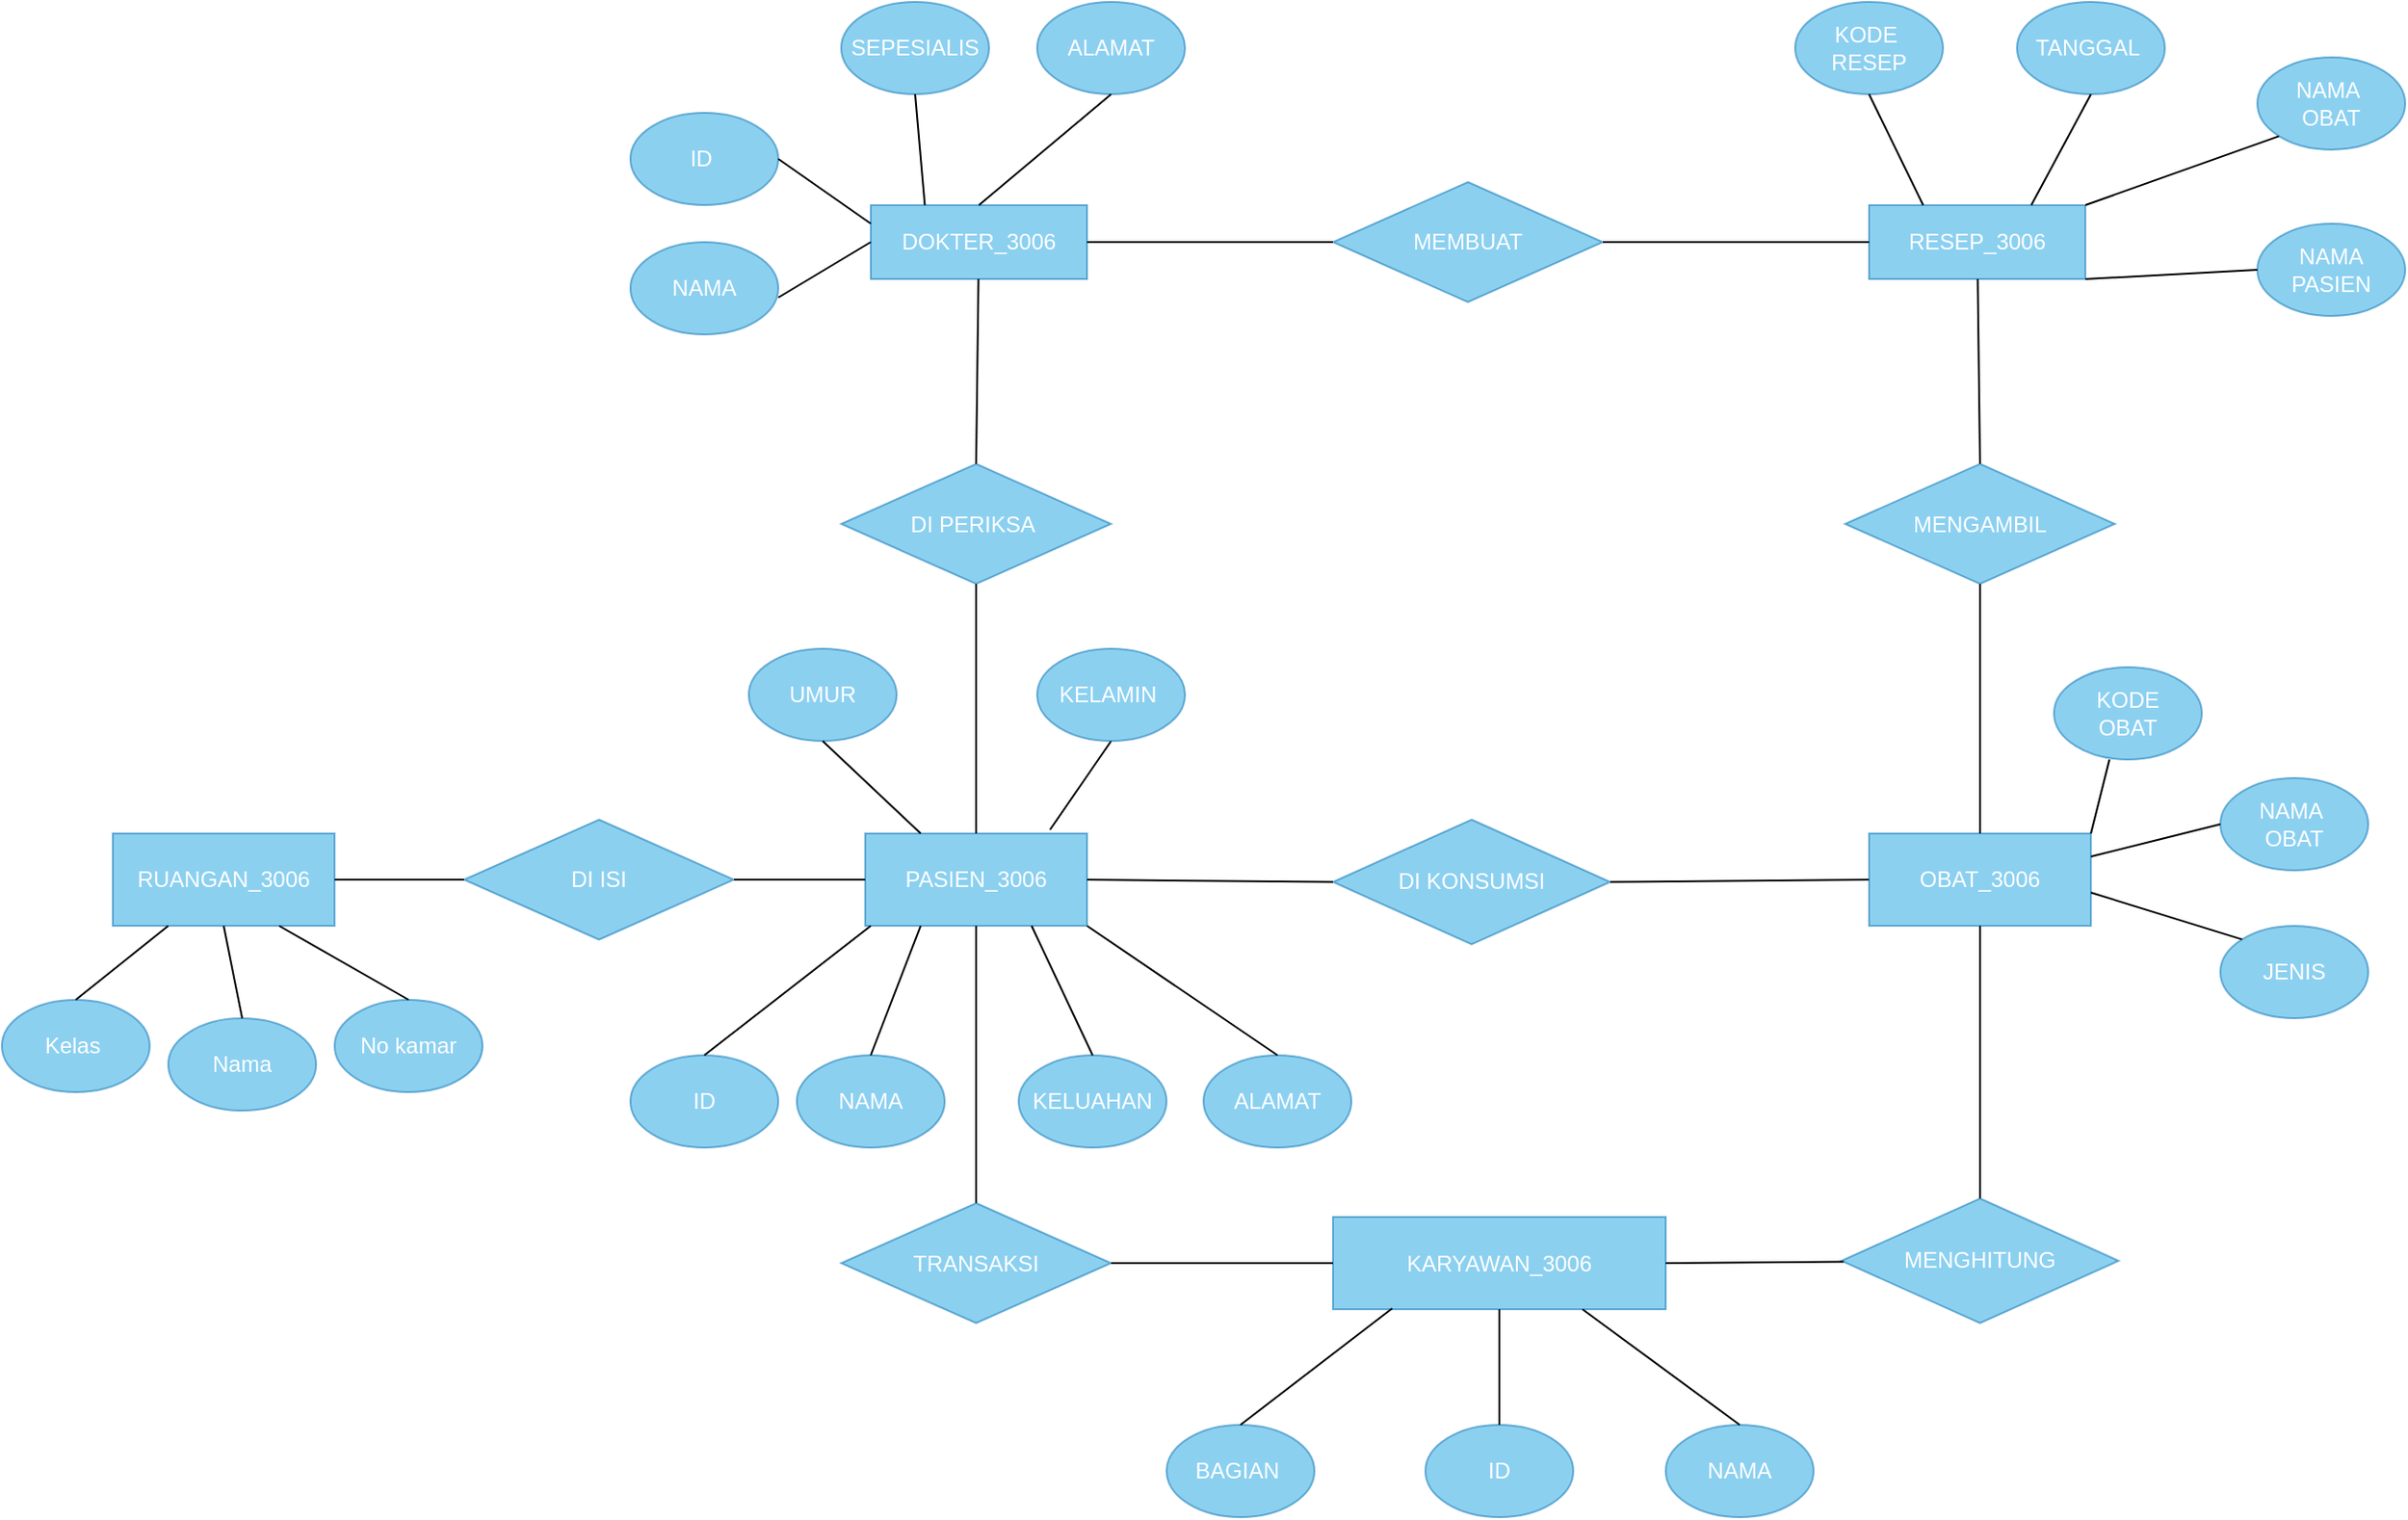 <mxfile version="13.8.0" type="github">
  <diagram id="hjyMmmaHEuyWz4soMZXr" name="Page-1">
    <mxGraphModel dx="1695" dy="1651" grid="1" gridSize="10" guides="1" tooltips="1" connect="1" arrows="1" fold="1" page="1" pageScale="1" pageWidth="827" pageHeight="1169" math="0" shadow="0">
      <root>
        <mxCell id="0" />
        <mxCell id="1" parent="0" />
        <mxCell id="RMXHDSrhsxgJDbeEPUFx-2" value="RUANGAN_3006" style="rounded=0;whiteSpace=wrap;html=1;opacity=50;strokeColor=#006EAF;fontColor=#ffffff;fillColor=#1ba1e2;" vertex="1" parent="1">
          <mxGeometry x="30" y="290" width="120" height="50" as="geometry" />
        </mxCell>
        <mxCell id="RMXHDSrhsxgJDbeEPUFx-3" value="Kelas&amp;nbsp;" style="ellipse;whiteSpace=wrap;html=1;opacity=50;fillColor=#1ba1e2;strokeColor=#006EAF;fontColor=#ffffff;" vertex="1" parent="1">
          <mxGeometry x="-30" y="380" width="80" height="50" as="geometry" />
        </mxCell>
        <mxCell id="RMXHDSrhsxgJDbeEPUFx-4" value="Nama" style="ellipse;whiteSpace=wrap;html=1;opacity=50;fillColor=#1ba1e2;strokeColor=#006EAF;fontColor=#ffffff;" vertex="1" parent="1">
          <mxGeometry x="60" y="390" width="80" height="50" as="geometry" />
        </mxCell>
        <mxCell id="RMXHDSrhsxgJDbeEPUFx-5" value="No kamar" style="ellipse;whiteSpace=wrap;html=1;opacity=50;fillColor=#1ba1e2;strokeColor=#006EAF;fontColor=#ffffff;" vertex="1" parent="1">
          <mxGeometry x="150" y="380" width="80" height="50" as="geometry" />
        </mxCell>
        <mxCell id="RMXHDSrhsxgJDbeEPUFx-6" value="" style="endArrow=none;html=1;" edge="1" parent="1">
          <mxGeometry width="50" height="50" relative="1" as="geometry">
            <mxPoint x="10" y="380" as="sourcePoint" />
            <mxPoint x="60" y="340" as="targetPoint" />
          </mxGeometry>
        </mxCell>
        <mxCell id="RMXHDSrhsxgJDbeEPUFx-7" value="" style="endArrow=none;html=1;exitX=0.5;exitY=0;exitDx=0;exitDy=0;entryX=0.5;entryY=1;entryDx=0;entryDy=0;" edge="1" parent="1" source="RMXHDSrhsxgJDbeEPUFx-4" target="RMXHDSrhsxgJDbeEPUFx-2">
          <mxGeometry width="50" height="50" relative="1" as="geometry">
            <mxPoint x="390" y="530" as="sourcePoint" />
            <mxPoint x="440" y="480" as="targetPoint" />
          </mxGeometry>
        </mxCell>
        <mxCell id="RMXHDSrhsxgJDbeEPUFx-8" value="" style="endArrow=none;html=1;exitX=0.5;exitY=0;exitDx=0;exitDy=0;entryX=0.75;entryY=1;entryDx=0;entryDy=0;" edge="1" parent="1" source="RMXHDSrhsxgJDbeEPUFx-5" target="RMXHDSrhsxgJDbeEPUFx-2">
          <mxGeometry width="50" height="50" relative="1" as="geometry">
            <mxPoint x="390" y="530" as="sourcePoint" />
            <mxPoint x="440" y="480" as="targetPoint" />
          </mxGeometry>
        </mxCell>
        <mxCell id="RMXHDSrhsxgJDbeEPUFx-9" value="DI ISI" style="rhombus;whiteSpace=wrap;html=1;opacity=50;fillColor=#1ba1e2;strokeColor=#006EAF;fontColor=#ffffff;" vertex="1" parent="1">
          <mxGeometry x="220" y="282.5" width="146" height="65" as="geometry" />
        </mxCell>
        <mxCell id="RMXHDSrhsxgJDbeEPUFx-10" value="" style="endArrow=none;html=1;exitX=1;exitY=0.5;exitDx=0;exitDy=0;entryX=0;entryY=0.5;entryDx=0;entryDy=0;" edge="1" parent="1" source="RMXHDSrhsxgJDbeEPUFx-2" target="RMXHDSrhsxgJDbeEPUFx-9">
          <mxGeometry width="50" height="50" relative="1" as="geometry">
            <mxPoint x="390" y="330" as="sourcePoint" />
            <mxPoint x="440" y="280" as="targetPoint" />
          </mxGeometry>
        </mxCell>
        <mxCell id="RMXHDSrhsxgJDbeEPUFx-12" value="PASIEN_3006" style="rounded=0;whiteSpace=wrap;html=1;opacity=50;fillColor=#1ba1e2;strokeColor=#006EAF;fontColor=#ffffff;" vertex="1" parent="1">
          <mxGeometry x="437" y="290" width="120" height="50" as="geometry" />
        </mxCell>
        <mxCell id="RMXHDSrhsxgJDbeEPUFx-13" value="" style="endArrow=none;html=1;entryX=1;entryY=0.5;entryDx=0;entryDy=0;exitX=0;exitY=0.5;exitDx=0;exitDy=0;" edge="1" parent="1" source="RMXHDSrhsxgJDbeEPUFx-12" target="RMXHDSrhsxgJDbeEPUFx-9">
          <mxGeometry width="50" height="50" relative="1" as="geometry">
            <mxPoint x="330" y="360" as="sourcePoint" />
            <mxPoint x="380" y="310" as="targetPoint" />
          </mxGeometry>
        </mxCell>
        <mxCell id="RMXHDSrhsxgJDbeEPUFx-14" value="TRANSAKSI" style="rhombus;whiteSpace=wrap;html=1;opacity=50;fillColor=#1ba1e2;strokeColor=#006EAF;fontColor=#ffffff;" vertex="1" parent="1">
          <mxGeometry x="424" y="490" width="146" height="65" as="geometry" />
        </mxCell>
        <mxCell id="RMXHDSrhsxgJDbeEPUFx-15" value="KELUAHAN" style="ellipse;whiteSpace=wrap;html=1;opacity=50;fillColor=#1ba1e2;strokeColor=#006EAF;fontColor=#ffffff;" vertex="1" parent="1">
          <mxGeometry x="520" y="410" width="80" height="50" as="geometry" />
        </mxCell>
        <mxCell id="RMXHDSrhsxgJDbeEPUFx-16" value="NAMA" style="ellipse;whiteSpace=wrap;html=1;opacity=50;fillColor=#1ba1e2;strokeColor=#006EAF;fontColor=#ffffff;" vertex="1" parent="1">
          <mxGeometry x="400" y="410" width="80" height="50" as="geometry" />
        </mxCell>
        <mxCell id="RMXHDSrhsxgJDbeEPUFx-17" value="ID" style="ellipse;whiteSpace=wrap;html=1;opacity=50;fillColor=#1ba1e2;strokeColor=#006EAF;fontColor=#ffffff;" vertex="1" parent="1">
          <mxGeometry x="310" y="410" width="80" height="50" as="geometry" />
        </mxCell>
        <mxCell id="RMXHDSrhsxgJDbeEPUFx-18" value="ALAMAT" style="ellipse;whiteSpace=wrap;html=1;opacity=50;fillColor=#1ba1e2;strokeColor=#006EAF;fontColor=#ffffff;" vertex="1" parent="1">
          <mxGeometry x="620" y="410" width="80" height="50" as="geometry" />
        </mxCell>
        <mxCell id="RMXHDSrhsxgJDbeEPUFx-19" value="" style="endArrow=none;html=1;entryX=0.5;entryY=1;entryDx=0;entryDy=0;exitX=0.5;exitY=0;exitDx=0;exitDy=0;" edge="1" parent="1" source="RMXHDSrhsxgJDbeEPUFx-14" target="RMXHDSrhsxgJDbeEPUFx-12">
          <mxGeometry width="50" height="50" relative="1" as="geometry">
            <mxPoint x="390" y="390" as="sourcePoint" />
            <mxPoint x="440" y="340" as="targetPoint" />
          </mxGeometry>
        </mxCell>
        <mxCell id="RMXHDSrhsxgJDbeEPUFx-20" value="" style="endArrow=none;html=1;exitX=0.5;exitY=0;exitDx=0;exitDy=0;" edge="1" parent="1" source="RMXHDSrhsxgJDbeEPUFx-17">
          <mxGeometry width="50" height="50" relative="1" as="geometry">
            <mxPoint x="390" y="390" as="sourcePoint" />
            <mxPoint x="440" y="340" as="targetPoint" />
          </mxGeometry>
        </mxCell>
        <mxCell id="RMXHDSrhsxgJDbeEPUFx-22" value="" style="endArrow=none;html=1;entryX=0.25;entryY=1;entryDx=0;entryDy=0;exitX=0.5;exitY=0;exitDx=0;exitDy=0;" edge="1" parent="1" source="RMXHDSrhsxgJDbeEPUFx-16" target="RMXHDSrhsxgJDbeEPUFx-12">
          <mxGeometry width="50" height="50" relative="1" as="geometry">
            <mxPoint x="390" y="390" as="sourcePoint" />
            <mxPoint x="440" y="340" as="targetPoint" />
          </mxGeometry>
        </mxCell>
        <mxCell id="RMXHDSrhsxgJDbeEPUFx-23" value="" style="endArrow=none;html=1;exitX=0.5;exitY=0;exitDx=0;exitDy=0;entryX=0.75;entryY=1;entryDx=0;entryDy=0;" edge="1" parent="1" source="RMXHDSrhsxgJDbeEPUFx-15" target="RMXHDSrhsxgJDbeEPUFx-12">
          <mxGeometry width="50" height="50" relative="1" as="geometry">
            <mxPoint x="530" y="410" as="sourcePoint" />
            <mxPoint x="580" y="360" as="targetPoint" />
          </mxGeometry>
        </mxCell>
        <mxCell id="RMXHDSrhsxgJDbeEPUFx-24" value="" style="endArrow=none;html=1;exitX=0.5;exitY=0;exitDx=0;exitDy=0;entryX=1;entryY=1;entryDx=0;entryDy=0;" edge="1" parent="1" source="RMXHDSrhsxgJDbeEPUFx-18" target="RMXHDSrhsxgJDbeEPUFx-12">
          <mxGeometry width="50" height="50" relative="1" as="geometry">
            <mxPoint x="600" y="410" as="sourcePoint" />
            <mxPoint x="650" y="360" as="targetPoint" />
          </mxGeometry>
        </mxCell>
        <mxCell id="RMXHDSrhsxgJDbeEPUFx-25" value="UMUR" style="ellipse;whiteSpace=wrap;html=1;opacity=50;fillColor=#1ba1e2;strokeColor=#006EAF;fontColor=#ffffff;" vertex="1" parent="1">
          <mxGeometry x="374" y="190" width="80" height="50" as="geometry" />
        </mxCell>
        <mxCell id="RMXHDSrhsxgJDbeEPUFx-27" value="DI PERIKSA&amp;nbsp;" style="rhombus;whiteSpace=wrap;html=1;opacity=50;fillColor=#1ba1e2;strokeColor=#006EAF;fontColor=#ffffff;" vertex="1" parent="1">
          <mxGeometry x="424" y="90" width="146" height="65" as="geometry" />
        </mxCell>
        <mxCell id="RMXHDSrhsxgJDbeEPUFx-28" value="" style="endArrow=none;html=1;exitX=0.5;exitY=0;exitDx=0;exitDy=0;entryX=0.5;entryY=1;entryDx=0;entryDy=0;" edge="1" parent="1" source="RMXHDSrhsxgJDbeEPUFx-12" target="RMXHDSrhsxgJDbeEPUFx-27">
          <mxGeometry width="50" height="50" relative="1" as="geometry">
            <mxPoint x="480" y="300" as="sourcePoint" />
            <mxPoint x="530" y="250" as="targetPoint" />
          </mxGeometry>
        </mxCell>
        <mxCell id="RMXHDSrhsxgJDbeEPUFx-29" value="" style="endArrow=none;html=1;entryX=0.5;entryY=1;entryDx=0;entryDy=0;exitX=0.25;exitY=0;exitDx=0;exitDy=0;" edge="1" parent="1" source="RMXHDSrhsxgJDbeEPUFx-12" target="RMXHDSrhsxgJDbeEPUFx-25">
          <mxGeometry width="50" height="50" relative="1" as="geometry">
            <mxPoint x="430" y="290" as="sourcePoint" />
            <mxPoint x="480" y="240" as="targetPoint" />
          </mxGeometry>
        </mxCell>
        <mxCell id="RMXHDSrhsxgJDbeEPUFx-31" value="" style="endArrow=none;html=1;exitX=0.833;exitY=-0.04;exitDx=0;exitDy=0;exitPerimeter=0;entryX=0.5;entryY=1;entryDx=0;entryDy=0;" edge="1" parent="1" source="RMXHDSrhsxgJDbeEPUFx-12" target="RMXHDSrhsxgJDbeEPUFx-59">
          <mxGeometry width="50" height="50" relative="1" as="geometry">
            <mxPoint x="540" y="300" as="sourcePoint" />
            <mxPoint x="580" y="240" as="targetPoint" />
          </mxGeometry>
        </mxCell>
        <mxCell id="RMXHDSrhsxgJDbeEPUFx-32" value="DOKTER_3006" style="rounded=0;whiteSpace=wrap;html=1;opacity=50;fillColor=#1ba1e2;strokeColor=#006EAF;fontColor=#ffffff;" vertex="1" parent="1">
          <mxGeometry x="440" y="-50" width="117" height="40" as="geometry" />
        </mxCell>
        <mxCell id="RMXHDSrhsxgJDbeEPUFx-33" value="ID&amp;nbsp;" style="ellipse;whiteSpace=wrap;html=1;opacity=50;fillColor=#1ba1e2;strokeColor=#006EAF;fontColor=#ffffff;" vertex="1" parent="1">
          <mxGeometry x="310" y="-100" width="80" height="50" as="geometry" />
        </mxCell>
        <mxCell id="RMXHDSrhsxgJDbeEPUFx-34" value="NAMA" style="ellipse;whiteSpace=wrap;html=1;opacity=50;fillColor=#1ba1e2;strokeColor=#006EAF;fontColor=#ffffff;" vertex="1" parent="1">
          <mxGeometry x="310" y="-30" width="80" height="50" as="geometry" />
        </mxCell>
        <mxCell id="RMXHDSrhsxgJDbeEPUFx-35" value="SEPESIALIS" style="ellipse;whiteSpace=wrap;html=1;opacity=50;fillColor=#1ba1e2;strokeColor=#006EAF;fontColor=#ffffff;" vertex="1" parent="1">
          <mxGeometry x="424" y="-160" width="80" height="50" as="geometry" />
        </mxCell>
        <mxCell id="RMXHDSrhsxgJDbeEPUFx-36" value="ALAMAT" style="ellipse;whiteSpace=wrap;html=1;opacity=50;fillColor=#1ba1e2;strokeColor=#006EAF;fontColor=#ffffff;" vertex="1" parent="1">
          <mxGeometry x="530" y="-160" width="80" height="50" as="geometry" />
        </mxCell>
        <mxCell id="RMXHDSrhsxgJDbeEPUFx-38" value="" style="endArrow=none;html=1;exitX=0.5;exitY=0;exitDx=0;exitDy=0;" edge="1" parent="1" source="RMXHDSrhsxgJDbeEPUFx-27" target="RMXHDSrhsxgJDbeEPUFx-32">
          <mxGeometry width="50" height="50" relative="1" as="geometry">
            <mxPoint x="490" y="80" as="sourcePoint" />
            <mxPoint x="530" y="20" as="targetPoint" />
          </mxGeometry>
        </mxCell>
        <mxCell id="RMXHDSrhsxgJDbeEPUFx-39" value="" style="endArrow=none;html=1;exitX=0;exitY=0.5;exitDx=0;exitDy=0;" edge="1" parent="1" source="RMXHDSrhsxgJDbeEPUFx-32">
          <mxGeometry width="50" height="50" relative="1" as="geometry">
            <mxPoint x="350" y="30" as="sourcePoint" />
            <mxPoint x="390" as="targetPoint" />
          </mxGeometry>
        </mxCell>
        <mxCell id="RMXHDSrhsxgJDbeEPUFx-40" value="" style="endArrow=none;html=1;entryX=0;entryY=0.25;entryDx=0;entryDy=0;exitX=1;exitY=0.5;exitDx=0;exitDy=0;" edge="1" parent="1" source="RMXHDSrhsxgJDbeEPUFx-33" target="RMXHDSrhsxgJDbeEPUFx-32">
          <mxGeometry width="50" height="50" relative="1" as="geometry">
            <mxPoint x="370" y="-20" as="sourcePoint" />
            <mxPoint x="420" y="-70" as="targetPoint" />
          </mxGeometry>
        </mxCell>
        <mxCell id="RMXHDSrhsxgJDbeEPUFx-42" value="" style="endArrow=none;html=1;entryX=0.5;entryY=1;entryDx=0;entryDy=0;exitX=0.25;exitY=0;exitDx=0;exitDy=0;" edge="1" parent="1" source="RMXHDSrhsxgJDbeEPUFx-32" target="RMXHDSrhsxgJDbeEPUFx-35">
          <mxGeometry width="50" height="50" relative="1" as="geometry">
            <mxPoint x="450" y="-50" as="sourcePoint" />
            <mxPoint x="500" y="-100" as="targetPoint" />
          </mxGeometry>
        </mxCell>
        <mxCell id="RMXHDSrhsxgJDbeEPUFx-44" value="" style="endArrow=none;html=1;exitX=0.5;exitY=0;exitDx=0;exitDy=0;entryX=0.5;entryY=1;entryDx=0;entryDy=0;" edge="1" parent="1" source="RMXHDSrhsxgJDbeEPUFx-32" target="RMXHDSrhsxgJDbeEPUFx-36">
          <mxGeometry width="50" height="50" relative="1" as="geometry">
            <mxPoint x="520" y="-40" as="sourcePoint" />
            <mxPoint x="570" y="-90" as="targetPoint" />
          </mxGeometry>
        </mxCell>
        <mxCell id="RMXHDSrhsxgJDbeEPUFx-46" value="MEMBUAT" style="rhombus;whiteSpace=wrap;html=1;opacity=50;fillColor=#1ba1e2;strokeColor=#006EAF;fontColor=#ffffff;" vertex="1" parent="1">
          <mxGeometry x="690" y="-62.5" width="146" height="65" as="geometry" />
        </mxCell>
        <mxCell id="RMXHDSrhsxgJDbeEPUFx-47" value="DI KONSUMSI" style="rhombus;whiteSpace=wrap;html=1;opacity=50;fillColor=#1ba1e2;strokeColor=#006EAF;fontColor=#ffffff;" vertex="1" parent="1">
          <mxGeometry x="690" y="282.5" width="150" height="67.5" as="geometry" />
        </mxCell>
        <mxCell id="RMXHDSrhsxgJDbeEPUFx-48" value="" style="endArrow=none;html=1;exitX=1;exitY=0.5;exitDx=0;exitDy=0;entryX=0;entryY=0.5;entryDx=0;entryDy=0;" edge="1" parent="1" source="RMXHDSrhsxgJDbeEPUFx-12" target="RMXHDSrhsxgJDbeEPUFx-47">
          <mxGeometry width="50" height="50" relative="1" as="geometry">
            <mxPoint x="620" y="370" as="sourcePoint" />
            <mxPoint x="670" y="320" as="targetPoint" />
          </mxGeometry>
        </mxCell>
        <mxCell id="RMXHDSrhsxgJDbeEPUFx-49" value="" style="endArrow=none;html=1;exitX=1;exitY=0.5;exitDx=0;exitDy=0;entryX=0;entryY=0.5;entryDx=0;entryDy=0;" edge="1" parent="1" source="RMXHDSrhsxgJDbeEPUFx-47" target="RMXHDSrhsxgJDbeEPUFx-50">
          <mxGeometry width="50" height="50" relative="1" as="geometry">
            <mxPoint x="860" y="360" as="sourcePoint" />
            <mxPoint x="910" y="316" as="targetPoint" />
          </mxGeometry>
        </mxCell>
        <mxCell id="RMXHDSrhsxgJDbeEPUFx-50" value="OBAT_3006" style="rounded=0;whiteSpace=wrap;html=1;opacity=50;fillColor=#1ba1e2;strokeColor=#006EAF;fontColor=#ffffff;" vertex="1" parent="1">
          <mxGeometry x="980" y="290" width="120" height="50" as="geometry" />
        </mxCell>
        <mxCell id="RMXHDSrhsxgJDbeEPUFx-51" value="MENGAMBIL" style="rhombus;whiteSpace=wrap;html=1;opacity=50;fillColor=#1ba1e2;strokeColor=#006EAF;fontColor=#ffffff;" vertex="1" parent="1">
          <mxGeometry x="967" y="90" width="146" height="65" as="geometry" />
        </mxCell>
        <mxCell id="RMXHDSrhsxgJDbeEPUFx-52" value="RESEP_3006" style="rounded=0;whiteSpace=wrap;html=1;opacity=50;fillColor=#1ba1e2;strokeColor=#006EAF;fontColor=#ffffff;" vertex="1" parent="1">
          <mxGeometry x="980" y="-50" width="117" height="40" as="geometry" />
        </mxCell>
        <mxCell id="RMXHDSrhsxgJDbeEPUFx-53" value="" style="endArrow=none;html=1;exitX=1;exitY=0.5;exitDx=0;exitDy=0;entryX=0;entryY=0.5;entryDx=0;entryDy=0;" edge="1" parent="1" source="RMXHDSrhsxgJDbeEPUFx-32" target="RMXHDSrhsxgJDbeEPUFx-46">
          <mxGeometry width="50" height="50" relative="1" as="geometry">
            <mxPoint x="620" y="10" as="sourcePoint" />
            <mxPoint x="670" y="-40" as="targetPoint" />
          </mxGeometry>
        </mxCell>
        <mxCell id="RMXHDSrhsxgJDbeEPUFx-54" value="" style="endArrow=none;html=1;entryX=1;entryY=0.5;entryDx=0;entryDy=0;exitX=0;exitY=0.5;exitDx=0;exitDy=0;" edge="1" parent="1" source="RMXHDSrhsxgJDbeEPUFx-52" target="RMXHDSrhsxgJDbeEPUFx-46">
          <mxGeometry width="50" height="50" relative="1" as="geometry">
            <mxPoint x="660" y="70" as="sourcePoint" />
            <mxPoint x="710" y="20" as="targetPoint" />
          </mxGeometry>
        </mxCell>
        <mxCell id="RMXHDSrhsxgJDbeEPUFx-55" value="" style="endArrow=none;html=1;exitX=0.5;exitY=0;exitDx=0;exitDy=0;entryX=0.5;entryY=1;entryDx=0;entryDy=0;" edge="1" parent="1" source="RMXHDSrhsxgJDbeEPUFx-50" target="RMXHDSrhsxgJDbeEPUFx-51">
          <mxGeometry width="50" height="50" relative="1" as="geometry">
            <mxPoint x="1030" y="300" as="sourcePoint" />
            <mxPoint x="1040" y="160" as="targetPoint" />
          </mxGeometry>
        </mxCell>
        <mxCell id="RMXHDSrhsxgJDbeEPUFx-56" value="" style="endArrow=none;html=1;exitX=0.5;exitY=0;exitDx=0;exitDy=0;" edge="1" parent="1" source="RMXHDSrhsxgJDbeEPUFx-51" target="RMXHDSrhsxgJDbeEPUFx-52">
          <mxGeometry width="50" height="50" relative="1" as="geometry">
            <mxPoint x="1040" y="80" as="sourcePoint" />
            <mxPoint x="1040" as="targetPoint" />
          </mxGeometry>
        </mxCell>
        <mxCell id="RMXHDSrhsxgJDbeEPUFx-57" value="KODE&amp;nbsp;&lt;br&gt;RESEP" style="ellipse;whiteSpace=wrap;html=1;opacity=50;fillColor=#1ba1e2;strokeColor=#006EAF;fontColor=#ffffff;" vertex="1" parent="1">
          <mxGeometry x="940" y="-160" width="80" height="50" as="geometry" />
        </mxCell>
        <mxCell id="RMXHDSrhsxgJDbeEPUFx-58" value="TANGGAL&amp;nbsp;" style="ellipse;whiteSpace=wrap;html=1;opacity=50;fillColor=#1ba1e2;strokeColor=#006EAF;fontColor=#ffffff;" vertex="1" parent="1">
          <mxGeometry x="1060" y="-160" width="80" height="50" as="geometry" />
        </mxCell>
        <mxCell id="RMXHDSrhsxgJDbeEPUFx-59" value="KELAMIN&amp;nbsp;" style="ellipse;whiteSpace=wrap;html=1;opacity=50;fillColor=#1ba1e2;strokeColor=#006EAF;fontColor=#ffffff;" vertex="1" parent="1">
          <mxGeometry x="530" y="190" width="80" height="50" as="geometry" />
        </mxCell>
        <mxCell id="RMXHDSrhsxgJDbeEPUFx-60" value="NAMA&amp;nbsp;&lt;br&gt;OBAT" style="ellipse;whiteSpace=wrap;html=1;opacity=50;fillColor=#1ba1e2;strokeColor=#006EAF;fontColor=#ffffff;" vertex="1" parent="1">
          <mxGeometry x="1190" y="-130" width="80" height="50" as="geometry" />
        </mxCell>
        <mxCell id="RMXHDSrhsxgJDbeEPUFx-61" value="NAMA&lt;br&gt;PASIEN" style="ellipse;whiteSpace=wrap;html=1;opacity=50;fillColor=#1ba1e2;strokeColor=#006EAF;fontColor=#ffffff;" vertex="1" parent="1">
          <mxGeometry x="1190" y="-40" width="80" height="50" as="geometry" />
        </mxCell>
        <mxCell id="RMXHDSrhsxgJDbeEPUFx-62" value="" style="endArrow=none;html=1;exitX=0.25;exitY=0;exitDx=0;exitDy=0;entryX=0.5;entryY=1;entryDx=0;entryDy=0;" edge="1" parent="1" source="RMXHDSrhsxgJDbeEPUFx-52" target="RMXHDSrhsxgJDbeEPUFx-57">
          <mxGeometry width="50" height="50" relative="1" as="geometry">
            <mxPoint x="1000" y="-60" as="sourcePoint" />
            <mxPoint x="990" y="-100" as="targetPoint" />
          </mxGeometry>
        </mxCell>
        <mxCell id="RMXHDSrhsxgJDbeEPUFx-63" value="" style="endArrow=none;html=1;entryX=0.5;entryY=1;entryDx=0;entryDy=0;exitX=0.75;exitY=0;exitDx=0;exitDy=0;" edge="1" parent="1" source="RMXHDSrhsxgJDbeEPUFx-52" target="RMXHDSrhsxgJDbeEPUFx-58">
          <mxGeometry width="50" height="50" relative="1" as="geometry">
            <mxPoint x="1080" y="-50" as="sourcePoint" />
            <mxPoint x="1080" y="-110" as="targetPoint" />
          </mxGeometry>
        </mxCell>
        <mxCell id="RMXHDSrhsxgJDbeEPUFx-64" value="" style="endArrow=none;html=1;entryX=0;entryY=1;entryDx=0;entryDy=0;exitX=1;exitY=0;exitDx=0;exitDy=0;" edge="1" parent="1" source="RMXHDSrhsxgJDbeEPUFx-52" target="RMXHDSrhsxgJDbeEPUFx-60">
          <mxGeometry width="50" height="50" relative="1" as="geometry">
            <mxPoint x="1090" y="-40" as="sourcePoint" />
            <mxPoint x="1090" y="-100" as="targetPoint" />
          </mxGeometry>
        </mxCell>
        <mxCell id="RMXHDSrhsxgJDbeEPUFx-66" value="" style="endArrow=none;html=1;entryX=0;entryY=0.5;entryDx=0;entryDy=0;exitX=1;exitY=1;exitDx=0;exitDy=0;" edge="1" parent="1" source="RMXHDSrhsxgJDbeEPUFx-52" target="RMXHDSrhsxgJDbeEPUFx-61">
          <mxGeometry width="50" height="50" relative="1" as="geometry">
            <mxPoint x="1108.5" y="-40" as="sourcePoint" />
            <mxPoint x="1211.716" y="-77.322" as="targetPoint" />
          </mxGeometry>
        </mxCell>
        <mxCell id="RMXHDSrhsxgJDbeEPUFx-67" value="KODE&lt;br&gt;OBAT" style="ellipse;whiteSpace=wrap;html=1;opacity=50;fillColor=#1ba1e2;strokeColor=#006EAF;fontColor=#ffffff;" vertex="1" parent="1">
          <mxGeometry x="1080" y="200" width="80" height="50" as="geometry" />
        </mxCell>
        <mxCell id="RMXHDSrhsxgJDbeEPUFx-68" value="JENIS" style="ellipse;whiteSpace=wrap;html=1;opacity=50;fillColor=#1ba1e2;strokeColor=#006EAF;fontColor=#ffffff;" vertex="1" parent="1">
          <mxGeometry x="1170" y="340" width="80" height="50" as="geometry" />
        </mxCell>
        <mxCell id="RMXHDSrhsxgJDbeEPUFx-69" value="NAMA&amp;nbsp;&lt;br&gt;OBAT" style="ellipse;whiteSpace=wrap;html=1;opacity=50;fillColor=#1ba1e2;strokeColor=#006EAF;fontColor=#ffffff;" vertex="1" parent="1">
          <mxGeometry x="1170" y="260" width="80" height="50" as="geometry" />
        </mxCell>
        <mxCell id="RMXHDSrhsxgJDbeEPUFx-70" value="" style="endArrow=none;html=1;exitX=1;exitY=0;exitDx=0;exitDy=0;" edge="1" parent="1" source="RMXHDSrhsxgJDbeEPUFx-50">
          <mxGeometry width="50" height="50" relative="1" as="geometry">
            <mxPoint x="1070" y="290" as="sourcePoint" />
            <mxPoint x="1110" y="250" as="targetPoint" />
          </mxGeometry>
        </mxCell>
        <mxCell id="RMXHDSrhsxgJDbeEPUFx-71" value="" style="endArrow=none;html=1;exitX=1;exitY=0.25;exitDx=0;exitDy=0;entryX=0;entryY=0.5;entryDx=0;entryDy=0;" edge="1" parent="1" source="RMXHDSrhsxgJDbeEPUFx-50" target="RMXHDSrhsxgJDbeEPUFx-69">
          <mxGeometry width="50" height="50" relative="1" as="geometry">
            <mxPoint x="1110" y="330" as="sourcePoint" />
            <mxPoint x="1160" y="280" as="targetPoint" />
          </mxGeometry>
        </mxCell>
        <mxCell id="RMXHDSrhsxgJDbeEPUFx-73" value="" style="endArrow=none;html=1;entryX=0;entryY=0;entryDx=0;entryDy=0;" edge="1" parent="1" target="RMXHDSrhsxgJDbeEPUFx-68">
          <mxGeometry width="50" height="50" relative="1" as="geometry">
            <mxPoint x="1100" y="322" as="sourcePoint" />
            <mxPoint x="1170" y="290" as="targetPoint" />
          </mxGeometry>
        </mxCell>
        <mxCell id="RMXHDSrhsxgJDbeEPUFx-76" value="KARYAWAN_3006" style="rounded=0;whiteSpace=wrap;html=1;opacity=50;fillColor=#1ba1e2;strokeColor=#006EAF;fontColor=#ffffff;" vertex="1" parent="1">
          <mxGeometry x="690" y="497.5" width="180" height="50" as="geometry" />
        </mxCell>
        <mxCell id="RMXHDSrhsxgJDbeEPUFx-77" value="MENGHITUNG" style="rhombus;whiteSpace=wrap;html=1;opacity=50;fillColor=#1ba1e2;strokeColor=#006EAF;fontColor=#ffffff;" vertex="1" parent="1">
          <mxGeometry x="965" y="487.5" width="150" height="67.5" as="geometry" />
        </mxCell>
        <mxCell id="RMXHDSrhsxgJDbeEPUFx-78" value="" style="endArrow=none;html=1;exitX=1;exitY=0.5;exitDx=0;exitDy=0;entryX=0;entryY=0.5;entryDx=0;entryDy=0;" edge="1" parent="1" source="RMXHDSrhsxgJDbeEPUFx-14" target="RMXHDSrhsxgJDbeEPUFx-76">
          <mxGeometry width="50" height="50" relative="1" as="geometry">
            <mxPoint x="750" y="480" as="sourcePoint" />
            <mxPoint x="800" y="430" as="targetPoint" />
          </mxGeometry>
        </mxCell>
        <mxCell id="RMXHDSrhsxgJDbeEPUFx-79" value="" style="endArrow=none;html=1;exitX=1;exitY=0.5;exitDx=0;exitDy=0;" edge="1" parent="1" source="RMXHDSrhsxgJDbeEPUFx-76" target="RMXHDSrhsxgJDbeEPUFx-77">
          <mxGeometry width="50" height="50" relative="1" as="geometry">
            <mxPoint x="750" y="480" as="sourcePoint" />
            <mxPoint x="800" y="430" as="targetPoint" />
          </mxGeometry>
        </mxCell>
        <mxCell id="RMXHDSrhsxgJDbeEPUFx-80" value="" style="endArrow=none;html=1;entryX=0.5;entryY=1;entryDx=0;entryDy=0;" edge="1" parent="1" source="RMXHDSrhsxgJDbeEPUFx-77" target="RMXHDSrhsxgJDbeEPUFx-50">
          <mxGeometry width="50" height="50" relative="1" as="geometry">
            <mxPoint x="1040" y="480" as="sourcePoint" />
            <mxPoint x="800" y="430" as="targetPoint" />
          </mxGeometry>
        </mxCell>
        <mxCell id="RMXHDSrhsxgJDbeEPUFx-82" value="NAMA" style="ellipse;whiteSpace=wrap;html=1;opacity=50;fillColor=#1ba1e2;strokeColor=#006EAF;fontColor=#ffffff;" vertex="1" parent="1">
          <mxGeometry x="870" y="610" width="80" height="50" as="geometry" />
        </mxCell>
        <mxCell id="RMXHDSrhsxgJDbeEPUFx-83" value="BAGIAN&amp;nbsp;" style="ellipse;whiteSpace=wrap;html=1;opacity=50;fillColor=#1ba1e2;strokeColor=#006EAF;fontColor=#ffffff;" vertex="1" parent="1">
          <mxGeometry x="600" y="610" width="80" height="50" as="geometry" />
        </mxCell>
        <mxCell id="RMXHDSrhsxgJDbeEPUFx-84" value="ID" style="ellipse;whiteSpace=wrap;html=1;opacity=50;fillColor=#1ba1e2;strokeColor=#006EAF;fontColor=#ffffff;" vertex="1" parent="1">
          <mxGeometry x="740" y="610" width="80" height="50" as="geometry" />
        </mxCell>
        <mxCell id="RMXHDSrhsxgJDbeEPUFx-85" value="" style="endArrow=none;html=1;exitX=0.5;exitY=0;exitDx=0;exitDy=0;entryX=0.178;entryY=0.99;entryDx=0;entryDy=0;entryPerimeter=0;" edge="1" parent="1" source="RMXHDSrhsxgJDbeEPUFx-83" target="RMXHDSrhsxgJDbeEPUFx-76">
          <mxGeometry width="50" height="50" relative="1" as="geometry">
            <mxPoint x="680" y="620" as="sourcePoint" />
            <mxPoint x="730" y="570" as="targetPoint" />
          </mxGeometry>
        </mxCell>
        <mxCell id="RMXHDSrhsxgJDbeEPUFx-86" value="" style="endArrow=none;html=1;exitX=0.5;exitY=0;exitDx=0;exitDy=0;entryX=0.5;entryY=1;entryDx=0;entryDy=0;" edge="1" parent="1" source="RMXHDSrhsxgJDbeEPUFx-84" target="RMXHDSrhsxgJDbeEPUFx-76">
          <mxGeometry width="50" height="50" relative="1" as="geometry">
            <mxPoint x="690" y="620" as="sourcePoint" />
            <mxPoint x="732.04" y="557" as="targetPoint" />
          </mxGeometry>
        </mxCell>
        <mxCell id="RMXHDSrhsxgJDbeEPUFx-87" value="" style="endArrow=none;html=1;entryX=0.75;entryY=1;entryDx=0;entryDy=0;" edge="1" parent="1" target="RMXHDSrhsxgJDbeEPUFx-76">
          <mxGeometry width="50" height="50" relative="1" as="geometry">
            <mxPoint x="910" y="610" as="sourcePoint" />
            <mxPoint x="742.04" y="567" as="targetPoint" />
          </mxGeometry>
        </mxCell>
      </root>
    </mxGraphModel>
  </diagram>
</mxfile>
